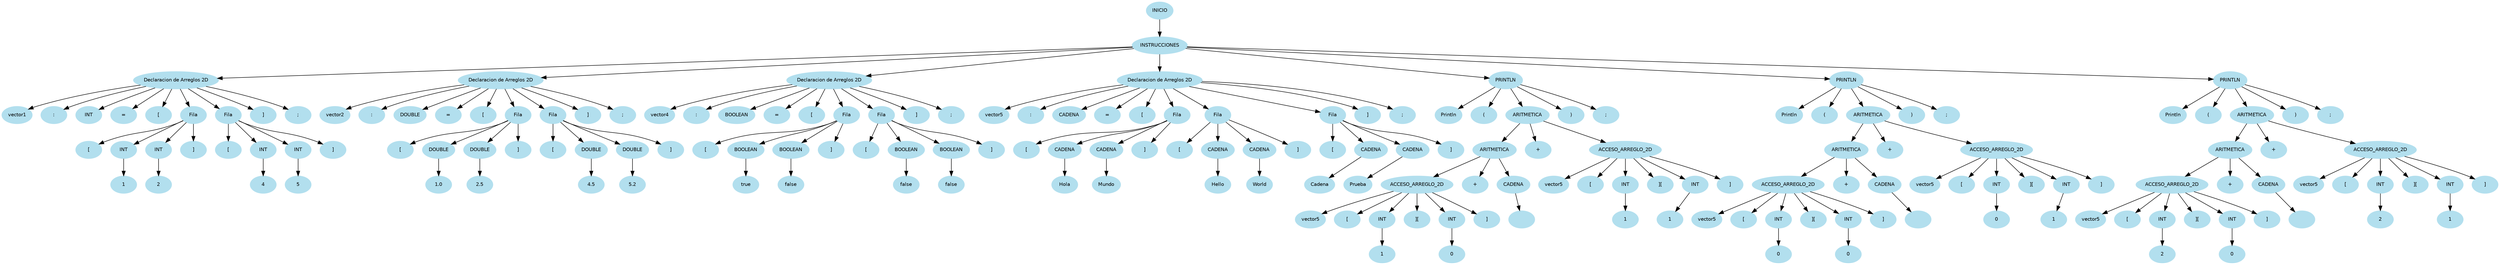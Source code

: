 digraph arbolAST{
node [shape=oval, style=filled, color=lightblue2, fontname=Helvetica, fontsize=10];
edge [fontname=Helvetica, fontsize=10];
n0[label="INICIO"];
n1[label="INSTRUCCIONES"];
n0 -> n1;
n2[label="Declaracion de Arreglos 2D"];
n1 -> n2;
n3[label="vector1"];
n2 -> n3;
n4[label=":"];
n2 -> n4;
n5[label="INT"];
n2 -> n5;
n6[label="="];
n2 -> n6;
n7[label="["];
n2 -> n7;
n8[label="Fila"];
n2 -> n8;
n9[label="["];
n8 -> n9;
n10[label="INT"];
n8 -> n10;
n11[label="1"];
n10 -> n11;
n12[label="INT"];
n8 -> n12;
n13[label="2"];
n12 -> n13;
n14[label="]"];
n8 -> n14;
n15[label="Fila"];
n2 -> n15;
n16[label="["];
n15 -> n16;
n17[label="INT"];
n15 -> n17;
n18[label="4"];
n17 -> n18;
n19[label="INT"];
n15 -> n19;
n20[label="5"];
n19 -> n20;
n21[label="]"];
n15 -> n21;
n22[label="]"];
n2 -> n22;
n23[label=";"];
n2 -> n23;
n24[label="Declaracion de Arreglos 2D"];
n1 -> n24;
n25[label="vector2"];
n24 -> n25;
n26[label=":"];
n24 -> n26;
n27[label="DOUBLE"];
n24 -> n27;
n28[label="="];
n24 -> n28;
n29[label="["];
n24 -> n29;
n30[label="Fila"];
n24 -> n30;
n31[label="["];
n30 -> n31;
n32[label="DOUBLE"];
n30 -> n32;
n33[label="1.0"];
n32 -> n33;
n34[label="DOUBLE"];
n30 -> n34;
n35[label="2.5"];
n34 -> n35;
n36[label="]"];
n30 -> n36;
n37[label="Fila"];
n24 -> n37;
n38[label="["];
n37 -> n38;
n39[label="DOUBLE"];
n37 -> n39;
n40[label="4.5"];
n39 -> n40;
n41[label="DOUBLE"];
n37 -> n41;
n42[label="5.2"];
n41 -> n42;
n43[label="]"];
n37 -> n43;
n44[label="]"];
n24 -> n44;
n45[label=";"];
n24 -> n45;
n46[label="Declaracion de Arreglos 2D"];
n1 -> n46;
n47[label="vector4"];
n46 -> n47;
n48[label=":"];
n46 -> n48;
n49[label="BOOLEAN"];
n46 -> n49;
n50[label="="];
n46 -> n50;
n51[label="["];
n46 -> n51;
n52[label="Fila"];
n46 -> n52;
n53[label="["];
n52 -> n53;
n54[label="BOOLEAN"];
n52 -> n54;
n55[label="true"];
n54 -> n55;
n56[label="BOOLEAN"];
n52 -> n56;
n57[label="false"];
n56 -> n57;
n58[label="]"];
n52 -> n58;
n59[label="Fila"];
n46 -> n59;
n60[label="["];
n59 -> n60;
n61[label="BOOLEAN"];
n59 -> n61;
n62[label="false"];
n61 -> n62;
n63[label="BOOLEAN"];
n59 -> n63;
n64[label="false"];
n63 -> n64;
n65[label="]"];
n59 -> n65;
n66[label="]"];
n46 -> n66;
n67[label=";"];
n46 -> n67;
n68[label="Declaracion de Arreglos 2D"];
n1 -> n68;
n69[label="vector5"];
n68 -> n69;
n70[label=":"];
n68 -> n70;
n71[label="CADENA"];
n68 -> n71;
n72[label="="];
n68 -> n72;
n73[label="["];
n68 -> n73;
n74[label="Fila"];
n68 -> n74;
n75[label="["];
n74 -> n75;
n76[label="CADENA"];
n74 -> n76;
n77[label="Hola"];
n76 -> n77;
n78[label="CADENA"];
n74 -> n78;
n79[label="Mundo"];
n78 -> n79;
n80[label="]"];
n74 -> n80;
n81[label="Fila"];
n68 -> n81;
n82[label="["];
n81 -> n82;
n83[label="CADENA"];
n81 -> n83;
n84[label="Hello"];
n83 -> n84;
n85[label="CADENA"];
n81 -> n85;
n86[label="World"];
n85 -> n86;
n87[label="]"];
n81 -> n87;
n88[label="Fila"];
n68 -> n88;
n89[label="["];
n88 -> n89;
n90[label="CADENA"];
n88 -> n90;
n91[label="Cadena"];
n90 -> n91;
n92[label="CADENA"];
n88 -> n92;
n93[label="Prueba"];
n92 -> n93;
n94[label="]"];
n88 -> n94;
n95[label="]"];
n68 -> n95;
n96[label=";"];
n68 -> n96;
n97[label="PRINTLN"];
n1 -> n97;
n98[label="Println"];
n97 -> n98;
n99[label="("];
n97 -> n99;
n100[label="ARITMETICA"];
n97 -> n100;
n101[label="ARITMETICA"];
n100 -> n101;
n102[label="ACCESO_ARREGLO_2D"];
n101 -> n102;
n103[label="vector5"];
n102 -> n103;
n104[label="["];
n102 -> n104;
n105[label="INT"];
n102 -> n105;
n106[label="1"];
n105 -> n106;
n107[label="]["];
n102 -> n107;
n108[label="INT"];
n102 -> n108;
n109[label="0"];
n108 -> n109;
n110[label="]"];
n102 -> n110;
n111[label="+"];
n101 -> n111;
n112[label="CADENA"];
n101 -> n112;
n113[label=" "];
n112 -> n113;
n114[label="+"];
n100 -> n114;
n115[label="ACCESO_ARREGLO_2D"];
n100 -> n115;
n116[label="vector5"];
n115 -> n116;
n117[label="["];
n115 -> n117;
n118[label="INT"];
n115 -> n118;
n119[label="1"];
n118 -> n119;
n120[label="]["];
n115 -> n120;
n121[label="INT"];
n115 -> n121;
n122[label="1"];
n121 -> n122;
n123[label="]"];
n115 -> n123;
n124[label=")"];
n97 -> n124;
n125[label=";"];
n97 -> n125;
n126[label="PRINTLN"];
n1 -> n126;
n127[label="Println"];
n126 -> n127;
n128[label="("];
n126 -> n128;
n129[label="ARITMETICA"];
n126 -> n129;
n130[label="ARITMETICA"];
n129 -> n130;
n131[label="ACCESO_ARREGLO_2D"];
n130 -> n131;
n132[label="vector5"];
n131 -> n132;
n133[label="["];
n131 -> n133;
n134[label="INT"];
n131 -> n134;
n135[label="0"];
n134 -> n135;
n136[label="]["];
n131 -> n136;
n137[label="INT"];
n131 -> n137;
n138[label="0"];
n137 -> n138;
n139[label="]"];
n131 -> n139;
n140[label="+"];
n130 -> n140;
n141[label="CADENA"];
n130 -> n141;
n142[label=" "];
n141 -> n142;
n143[label="+"];
n129 -> n143;
n144[label="ACCESO_ARREGLO_2D"];
n129 -> n144;
n145[label="vector5"];
n144 -> n145;
n146[label="["];
n144 -> n146;
n147[label="INT"];
n144 -> n147;
n148[label="0"];
n147 -> n148;
n149[label="]["];
n144 -> n149;
n150[label="INT"];
n144 -> n150;
n151[label="1"];
n150 -> n151;
n152[label="]"];
n144 -> n152;
n153[label=")"];
n126 -> n153;
n154[label=";"];
n126 -> n154;
n155[label="PRINTLN"];
n1 -> n155;
n156[label="Println"];
n155 -> n156;
n157[label="("];
n155 -> n157;
n158[label="ARITMETICA"];
n155 -> n158;
n159[label="ARITMETICA"];
n158 -> n159;
n160[label="ACCESO_ARREGLO_2D"];
n159 -> n160;
n161[label="vector5"];
n160 -> n161;
n162[label="["];
n160 -> n162;
n163[label="INT"];
n160 -> n163;
n164[label="2"];
n163 -> n164;
n165[label="]["];
n160 -> n165;
n166[label="INT"];
n160 -> n166;
n167[label="0"];
n166 -> n167;
n168[label="]"];
n160 -> n168;
n169[label="+"];
n159 -> n169;
n170[label="CADENA"];
n159 -> n170;
n171[label=" "];
n170 -> n171;
n172[label="+"];
n158 -> n172;
n173[label="ACCESO_ARREGLO_2D"];
n158 -> n173;
n174[label="vector5"];
n173 -> n174;
n175[label="["];
n173 -> n175;
n176[label="INT"];
n173 -> n176;
n177[label="2"];
n176 -> n177;
n178[label="]["];
n173 -> n178;
n179[label="INT"];
n173 -> n179;
n180[label="1"];
n179 -> n180;
n181[label="]"];
n173 -> n181;
n182[label=")"];
n155 -> n182;
n183[label=";"];
n155 -> n183;
}